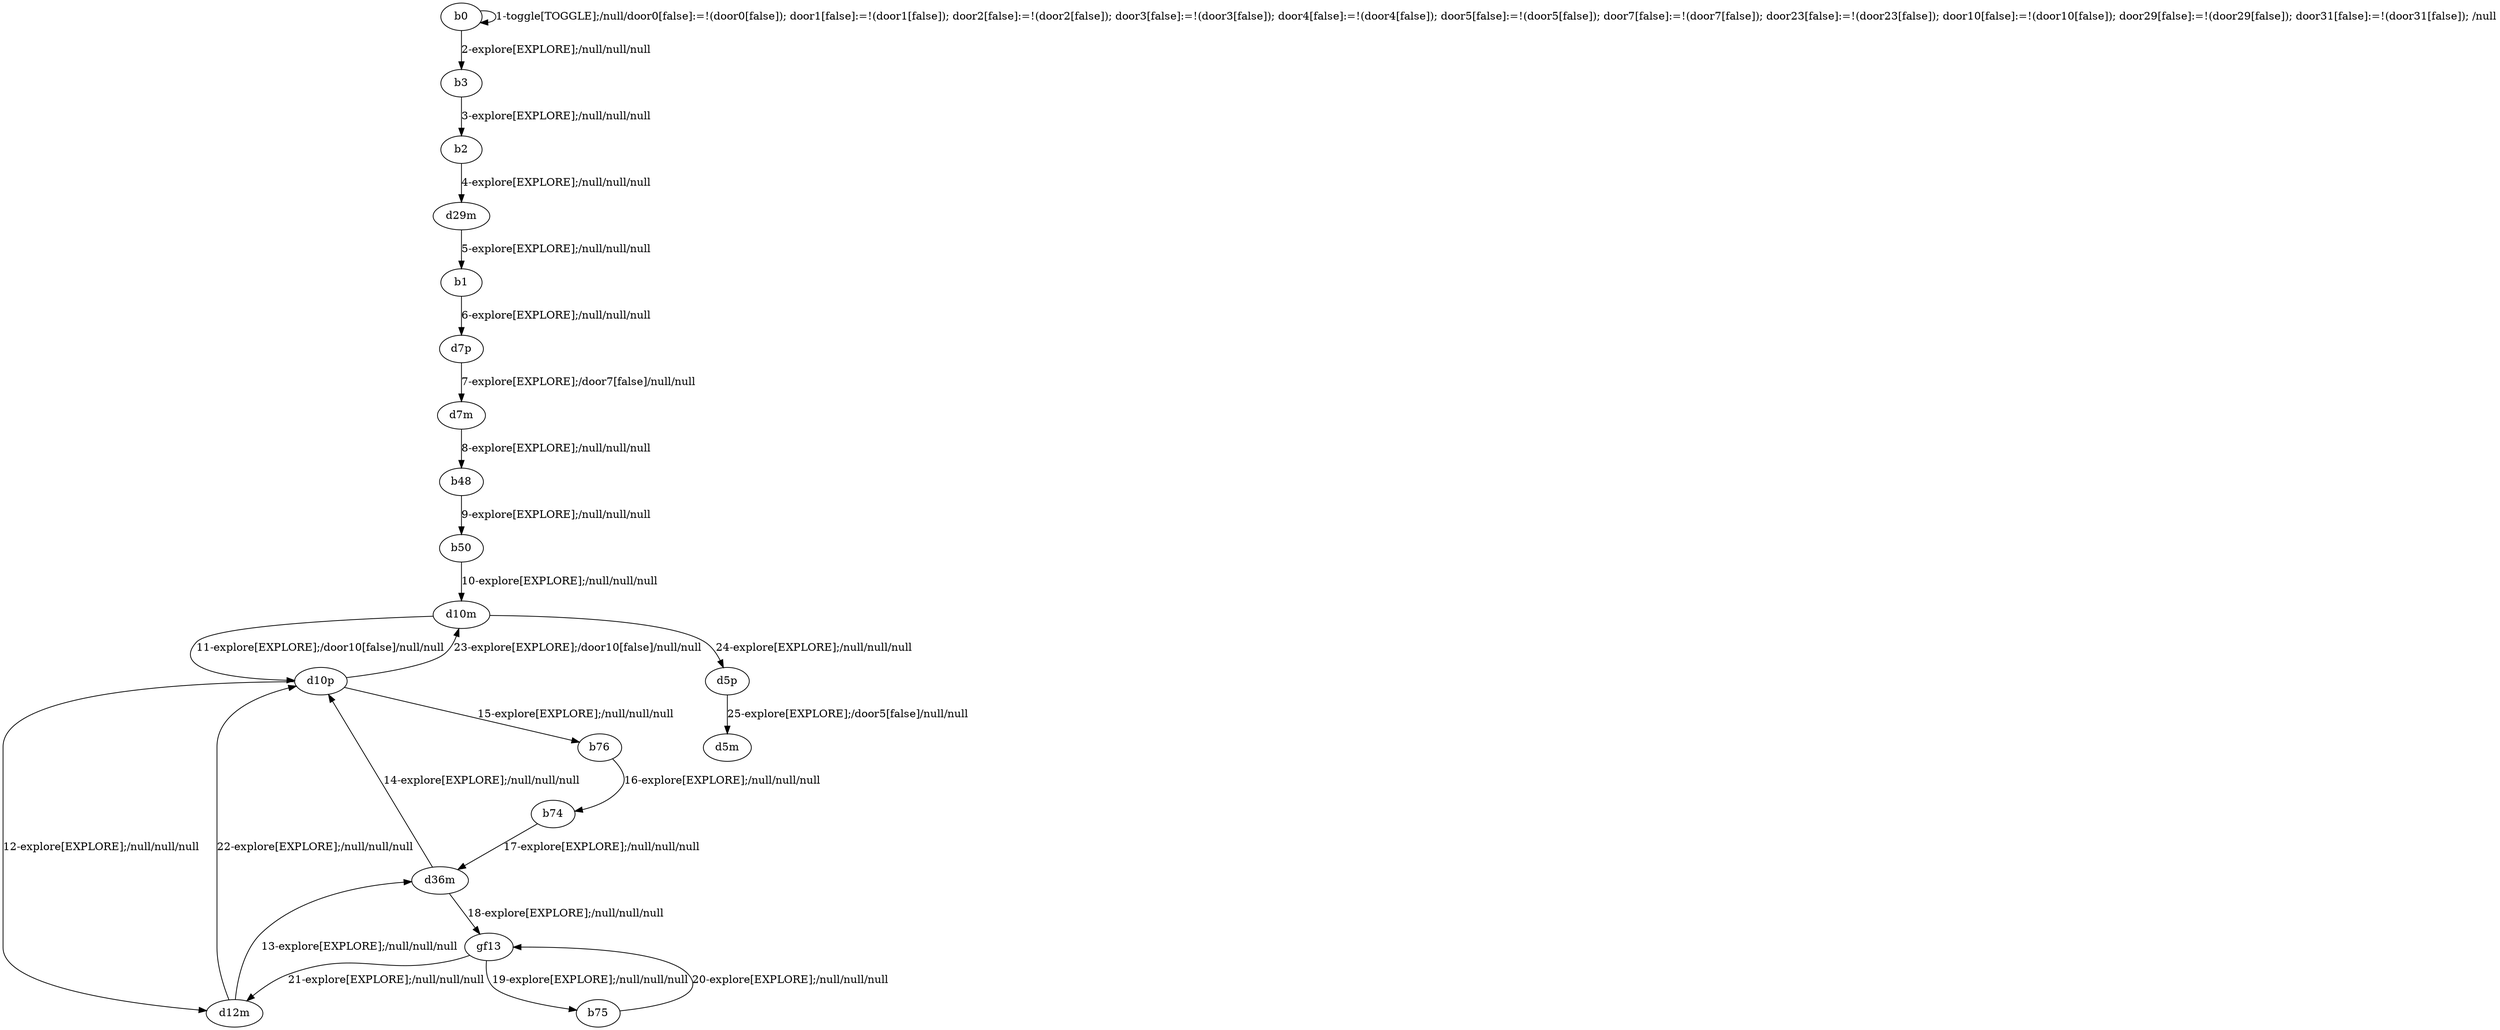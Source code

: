 # Total number of goals covered by this test: 12
# gf13 --> b75
# gf13 --> d12m
# b75 --> gf13
# d10p --> d10m
# b74 --> d36m
# d10m --> d5p
# d12m --> d10p
# d36m --> gf13
# d36m --> d10p
# d5p --> d5m
# d10p --> d12m
# b76 --> b74

digraph g {
"b0" -> "b0" [label = "1-toggle[TOGGLE];/null/door0[false]:=!(door0[false]); door1[false]:=!(door1[false]); door2[false]:=!(door2[false]); door3[false]:=!(door3[false]); door4[false]:=!(door4[false]); door5[false]:=!(door5[false]); door7[false]:=!(door7[false]); door23[false]:=!(door23[false]); door10[false]:=!(door10[false]); door29[false]:=!(door29[false]); door31[false]:=!(door31[false]); /null"];
"b0" -> "b3" [label = "2-explore[EXPLORE];/null/null/null"];
"b3" -> "b2" [label = "3-explore[EXPLORE];/null/null/null"];
"b2" -> "d29m" [label = "4-explore[EXPLORE];/null/null/null"];
"d29m" -> "b1" [label = "5-explore[EXPLORE];/null/null/null"];
"b1" -> "d7p" [label = "6-explore[EXPLORE];/null/null/null"];
"d7p" -> "d7m" [label = "7-explore[EXPLORE];/door7[false]/null/null"];
"d7m" -> "b48" [label = "8-explore[EXPLORE];/null/null/null"];
"b48" -> "b50" [label = "9-explore[EXPLORE];/null/null/null"];
"b50" -> "d10m" [label = "10-explore[EXPLORE];/null/null/null"];
"d10m" -> "d10p" [label = "11-explore[EXPLORE];/door10[false]/null/null"];
"d10p" -> "d12m" [label = "12-explore[EXPLORE];/null/null/null"];
"d12m" -> "d36m" [label = "13-explore[EXPLORE];/null/null/null"];
"d36m" -> "d10p" [label = "14-explore[EXPLORE];/null/null/null"];
"d10p" -> "b76" [label = "15-explore[EXPLORE];/null/null/null"];
"b76" -> "b74" [label = "16-explore[EXPLORE];/null/null/null"];
"b74" -> "d36m" [label = "17-explore[EXPLORE];/null/null/null"];
"d36m" -> "gf13" [label = "18-explore[EXPLORE];/null/null/null"];
"gf13" -> "b75" [label = "19-explore[EXPLORE];/null/null/null"];
"b75" -> "gf13" [label = "20-explore[EXPLORE];/null/null/null"];
"gf13" -> "d12m" [label = "21-explore[EXPLORE];/null/null/null"];
"d12m" -> "d10p" [label = "22-explore[EXPLORE];/null/null/null"];
"d10p" -> "d10m" [label = "23-explore[EXPLORE];/door10[false]/null/null"];
"d10m" -> "d5p" [label = "24-explore[EXPLORE];/null/null/null"];
"d5p" -> "d5m" [label = "25-explore[EXPLORE];/door5[false]/null/null"];
}